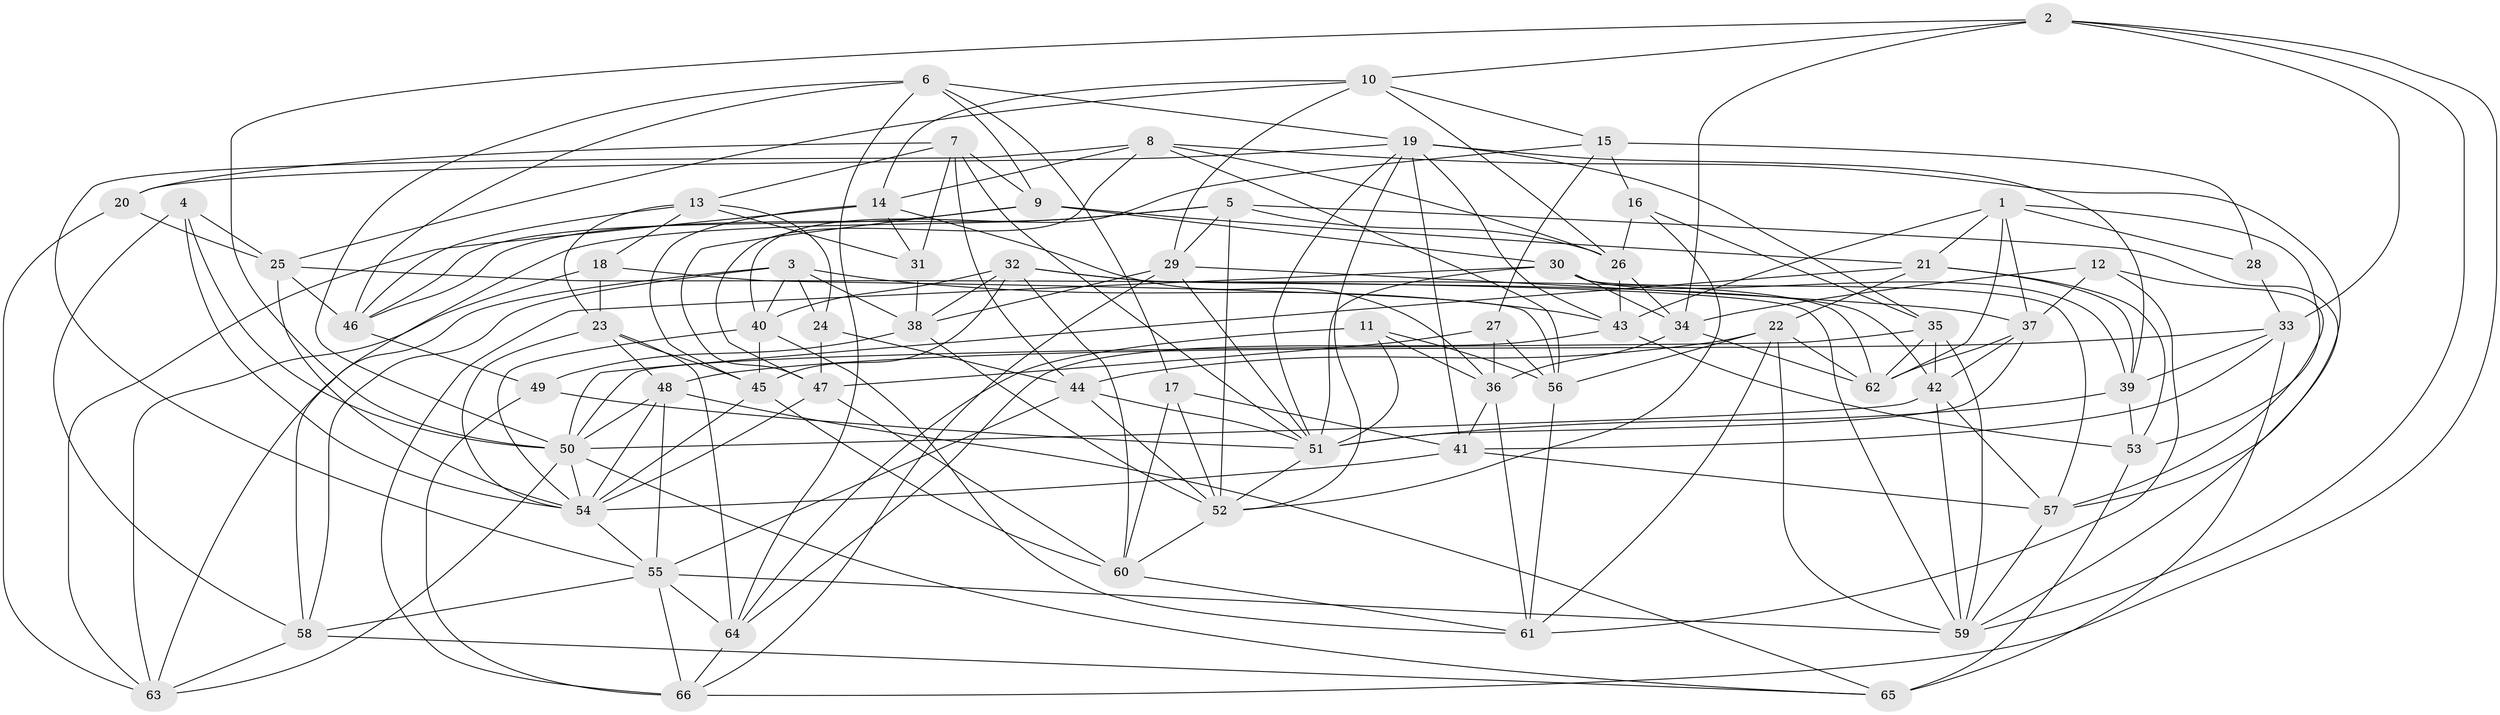 // original degree distribution, {4: 1.0}
// Generated by graph-tools (version 1.1) at 2025/50/03/09/25 03:50:54]
// undirected, 66 vertices, 194 edges
graph export_dot {
graph [start="1"]
  node [color=gray90,style=filled];
  1;
  2;
  3;
  4;
  5;
  6;
  7;
  8;
  9;
  10;
  11;
  12;
  13;
  14;
  15;
  16;
  17;
  18;
  19;
  20;
  21;
  22;
  23;
  24;
  25;
  26;
  27;
  28;
  29;
  30;
  31;
  32;
  33;
  34;
  35;
  36;
  37;
  38;
  39;
  40;
  41;
  42;
  43;
  44;
  45;
  46;
  47;
  48;
  49;
  50;
  51;
  52;
  53;
  54;
  55;
  56;
  57;
  58;
  59;
  60;
  61;
  62;
  63;
  64;
  65;
  66;
  1 -- 21 [weight=1.0];
  1 -- 28 [weight=1.0];
  1 -- 37 [weight=1.0];
  1 -- 43 [weight=1.0];
  1 -- 53 [weight=1.0];
  1 -- 62 [weight=1.0];
  2 -- 10 [weight=1.0];
  2 -- 33 [weight=1.0];
  2 -- 34 [weight=1.0];
  2 -- 50 [weight=1.0];
  2 -- 59 [weight=1.0];
  2 -- 66 [weight=1.0];
  3 -- 24 [weight=1.0];
  3 -- 38 [weight=1.0];
  3 -- 40 [weight=1.0];
  3 -- 43 [weight=1.0];
  3 -- 58 [weight=1.0];
  3 -- 63 [weight=1.0];
  4 -- 25 [weight=1.0];
  4 -- 50 [weight=1.0];
  4 -- 54 [weight=1.0];
  4 -- 58 [weight=1.0];
  5 -- 26 [weight=1.0];
  5 -- 29 [weight=1.0];
  5 -- 46 [weight=1.0];
  5 -- 52 [weight=1.0];
  5 -- 58 [weight=1.0];
  5 -- 59 [weight=1.0];
  6 -- 9 [weight=1.0];
  6 -- 17 [weight=1.0];
  6 -- 19 [weight=1.0];
  6 -- 46 [weight=1.0];
  6 -- 50 [weight=1.0];
  6 -- 64 [weight=1.0];
  7 -- 9 [weight=1.0];
  7 -- 13 [weight=1.0];
  7 -- 20 [weight=1.0];
  7 -- 31 [weight=1.0];
  7 -- 44 [weight=1.0];
  7 -- 51 [weight=1.0];
  8 -- 14 [weight=1.0];
  8 -- 26 [weight=1.0];
  8 -- 47 [weight=1.0];
  8 -- 55 [weight=1.0];
  8 -- 56 [weight=1.0];
  8 -- 57 [weight=1.0];
  9 -- 21 [weight=1.0];
  9 -- 30 [weight=1.0];
  9 -- 46 [weight=1.0];
  9 -- 47 [weight=1.0];
  10 -- 14 [weight=1.0];
  10 -- 15 [weight=1.0];
  10 -- 25 [weight=1.0];
  10 -- 26 [weight=1.0];
  10 -- 29 [weight=1.0];
  11 -- 36 [weight=1.0];
  11 -- 51 [weight=1.0];
  11 -- 56 [weight=1.0];
  11 -- 64 [weight=1.0];
  12 -- 34 [weight=1.0];
  12 -- 37 [weight=1.0];
  12 -- 57 [weight=1.0];
  12 -- 61 [weight=1.0];
  13 -- 18 [weight=1.0];
  13 -- 23 [weight=1.0];
  13 -- 24 [weight=1.0];
  13 -- 31 [weight=1.0];
  13 -- 46 [weight=1.0];
  14 -- 31 [weight=1.0];
  14 -- 36 [weight=1.0];
  14 -- 45 [weight=1.0];
  14 -- 63 [weight=1.0];
  15 -- 16 [weight=1.0];
  15 -- 27 [weight=1.0];
  15 -- 28 [weight=2.0];
  15 -- 40 [weight=1.0];
  16 -- 26 [weight=1.0];
  16 -- 35 [weight=1.0];
  16 -- 52 [weight=1.0];
  17 -- 41 [weight=1.0];
  17 -- 52 [weight=1.0];
  17 -- 60 [weight=1.0];
  18 -- 23 [weight=1.0];
  18 -- 56 [weight=1.0];
  18 -- 63 [weight=1.0];
  19 -- 20 [weight=1.0];
  19 -- 35 [weight=1.0];
  19 -- 39 [weight=1.0];
  19 -- 41 [weight=1.0];
  19 -- 43 [weight=1.0];
  19 -- 51 [weight=1.0];
  19 -- 52 [weight=1.0];
  20 -- 25 [weight=1.0];
  20 -- 63 [weight=1.0];
  21 -- 22 [weight=1.0];
  21 -- 39 [weight=1.0];
  21 -- 50 [weight=1.0];
  21 -- 53 [weight=1.0];
  22 -- 44 [weight=1.0];
  22 -- 56 [weight=1.0];
  22 -- 59 [weight=1.0];
  22 -- 61 [weight=1.0];
  22 -- 62 [weight=1.0];
  23 -- 45 [weight=1.0];
  23 -- 48 [weight=1.0];
  23 -- 54 [weight=1.0];
  23 -- 64 [weight=1.0];
  24 -- 44 [weight=1.0];
  24 -- 47 [weight=1.0];
  25 -- 46 [weight=1.0];
  25 -- 54 [weight=1.0];
  25 -- 59 [weight=1.0];
  26 -- 34 [weight=1.0];
  26 -- 43 [weight=1.0];
  27 -- 36 [weight=1.0];
  27 -- 47 [weight=1.0];
  27 -- 56 [weight=1.0];
  28 -- 33 [weight=1.0];
  29 -- 37 [weight=1.0];
  29 -- 38 [weight=1.0];
  29 -- 51 [weight=1.0];
  29 -- 66 [weight=1.0];
  30 -- 34 [weight=1.0];
  30 -- 39 [weight=1.0];
  30 -- 51 [weight=1.0];
  30 -- 57 [weight=1.0];
  30 -- 66 [weight=1.0];
  31 -- 38 [weight=1.0];
  32 -- 38 [weight=1.0];
  32 -- 40 [weight=1.0];
  32 -- 42 [weight=1.0];
  32 -- 45 [weight=1.0];
  32 -- 60 [weight=1.0];
  32 -- 62 [weight=1.0];
  33 -- 39 [weight=1.0];
  33 -- 41 [weight=1.0];
  33 -- 48 [weight=1.0];
  33 -- 65 [weight=1.0];
  34 -- 36 [weight=1.0];
  34 -- 62 [weight=1.0];
  35 -- 42 [weight=1.0];
  35 -- 50 [weight=1.0];
  35 -- 59 [weight=1.0];
  35 -- 62 [weight=1.0];
  36 -- 41 [weight=1.0];
  36 -- 61 [weight=1.0];
  37 -- 42 [weight=1.0];
  37 -- 51 [weight=1.0];
  37 -- 62 [weight=1.0];
  38 -- 49 [weight=1.0];
  38 -- 52 [weight=1.0];
  39 -- 51 [weight=1.0];
  39 -- 53 [weight=1.0];
  40 -- 45 [weight=1.0];
  40 -- 54 [weight=1.0];
  40 -- 61 [weight=1.0];
  41 -- 54 [weight=1.0];
  41 -- 57 [weight=1.0];
  42 -- 50 [weight=1.0];
  42 -- 57 [weight=1.0];
  42 -- 59 [weight=1.0];
  43 -- 53 [weight=1.0];
  43 -- 64 [weight=1.0];
  44 -- 51 [weight=1.0];
  44 -- 52 [weight=1.0];
  44 -- 55 [weight=1.0];
  45 -- 54 [weight=1.0];
  45 -- 60 [weight=1.0];
  46 -- 49 [weight=1.0];
  47 -- 54 [weight=1.0];
  47 -- 60 [weight=1.0];
  48 -- 50 [weight=1.0];
  48 -- 54 [weight=1.0];
  48 -- 55 [weight=1.0];
  48 -- 65 [weight=1.0];
  49 -- 51 [weight=1.0];
  49 -- 66 [weight=1.0];
  50 -- 54 [weight=1.0];
  50 -- 63 [weight=1.0];
  50 -- 65 [weight=1.0];
  51 -- 52 [weight=1.0];
  52 -- 60 [weight=1.0];
  53 -- 65 [weight=2.0];
  54 -- 55 [weight=1.0];
  55 -- 58 [weight=1.0];
  55 -- 59 [weight=1.0];
  55 -- 64 [weight=1.0];
  55 -- 66 [weight=1.0];
  56 -- 61 [weight=1.0];
  57 -- 59 [weight=1.0];
  58 -- 63 [weight=1.0];
  58 -- 65 [weight=1.0];
  60 -- 61 [weight=1.0];
  64 -- 66 [weight=1.0];
}
